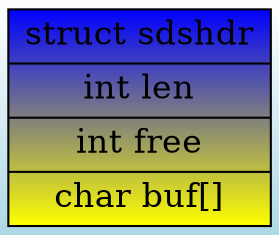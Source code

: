 digraph g{
	graph[
		rankdir = "LR"
		bgcolor = "white:lightblue"
		style="filled"
		gradientangle = 270
		];

	node[
		fontsize = "16"
		shape = "record"
		style = "filled"
		gradientangle=90
		];
	edge[
		];

	"sdshdr"[
		label = "<f0>struct sdshdr|int len|int free|char buf[]"
		fillcolor = "yellow:blue"
		];



}
